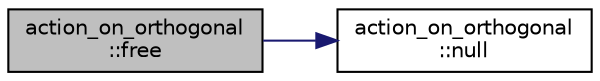 digraph "action_on_orthogonal::free"
{
  edge [fontname="Helvetica",fontsize="10",labelfontname="Helvetica",labelfontsize="10"];
  node [fontname="Helvetica",fontsize="10",shape=record];
  rankdir="LR";
  Node418 [label="action_on_orthogonal\l::free",height=0.2,width=0.4,color="black", fillcolor="grey75", style="filled", fontcolor="black"];
  Node418 -> Node419 [color="midnightblue",fontsize="10",style="solid",fontname="Helvetica"];
  Node419 [label="action_on_orthogonal\l::null",height=0.2,width=0.4,color="black", fillcolor="white", style="filled",URL="$dc/d87/classaction__on__orthogonal.html#a50e34fbf0f74c9fb81867ae2d36d5f75"];
}
